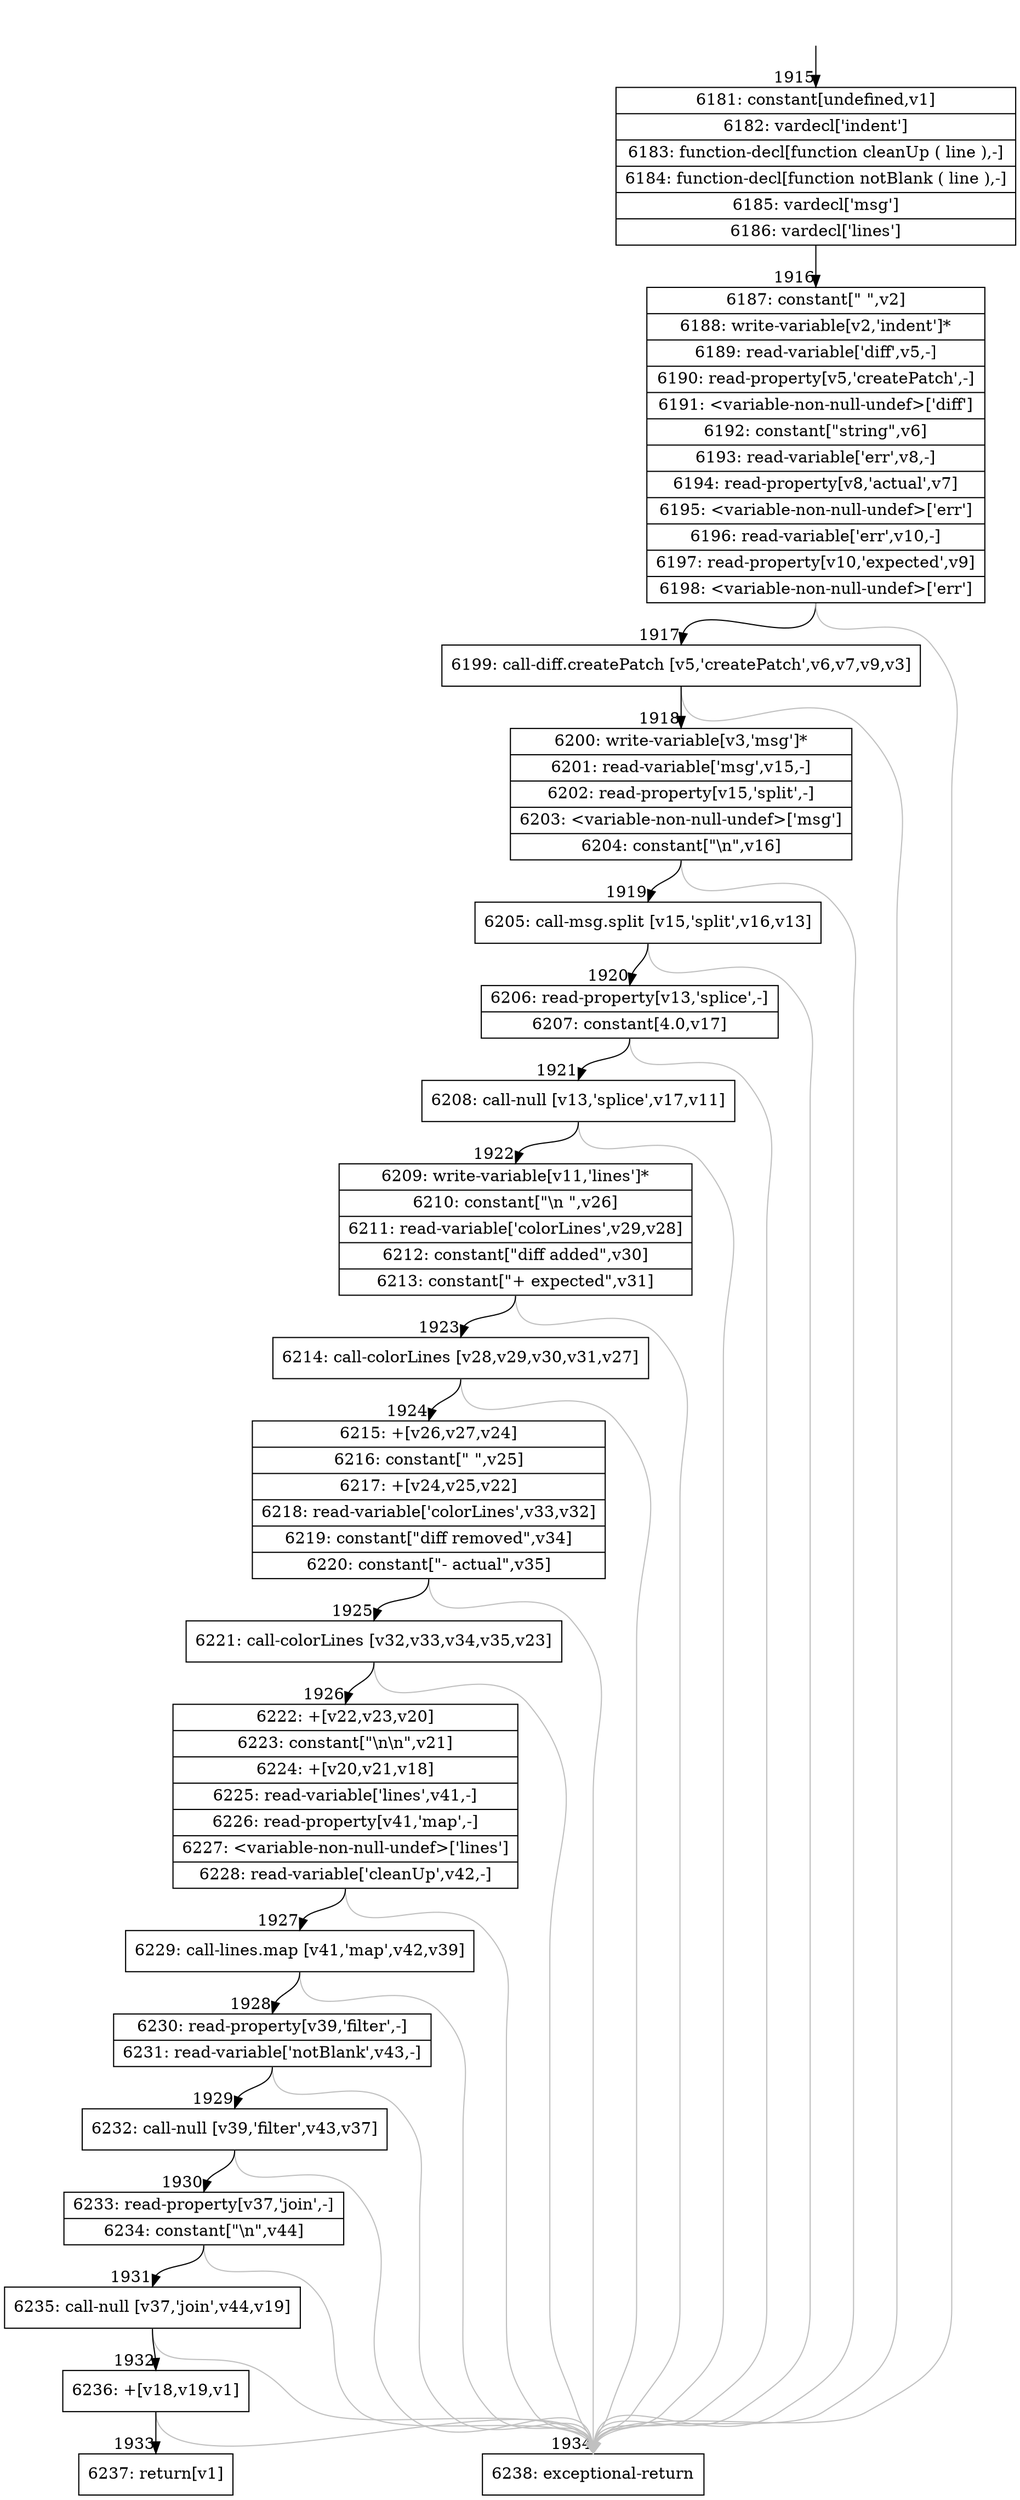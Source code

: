 digraph {
rankdir="TD"
BB_entry172[shape=none,label=""];
BB_entry172 -> BB1915 [tailport=s, headport=n, headlabel="    1915"]
BB1915 [shape=record label="{6181: constant[undefined,v1]|6182: vardecl['indent']|6183: function-decl[function cleanUp ( line ),-]|6184: function-decl[function notBlank ( line ),-]|6185: vardecl['msg']|6186: vardecl['lines']}" ] 
BB1915 -> BB1916 [tailport=s, headport=n, headlabel="      1916"]
BB1916 [shape=record label="{6187: constant[\"      \",v2]|6188: write-variable[v2,'indent']*|6189: read-variable['diff',v5,-]|6190: read-property[v5,'createPatch',-]|6191: \<variable-non-null-undef\>['diff']|6192: constant[\"string\",v6]|6193: read-variable['err',v8,-]|6194: read-property[v8,'actual',v7]|6195: \<variable-non-null-undef\>['err']|6196: read-variable['err',v10,-]|6197: read-property[v10,'expected',v9]|6198: \<variable-non-null-undef\>['err']}" ] 
BB1916 -> BB1917 [tailport=s, headport=n, headlabel="      1917"]
BB1916 -> BB1934 [tailport=s, headport=n, color=gray, headlabel="      1934"]
BB1917 [shape=record label="{6199: call-diff.createPatch [v5,'createPatch',v6,v7,v9,v3]}" ] 
BB1917 -> BB1918 [tailport=s, headport=n, headlabel="      1918"]
BB1917 -> BB1934 [tailport=s, headport=n, color=gray]
BB1918 [shape=record label="{6200: write-variable[v3,'msg']*|6201: read-variable['msg',v15,-]|6202: read-property[v15,'split',-]|6203: \<variable-non-null-undef\>['msg']|6204: constant[\"\\n\",v16]}" ] 
BB1918 -> BB1919 [tailport=s, headport=n, headlabel="      1919"]
BB1918 -> BB1934 [tailport=s, headport=n, color=gray]
BB1919 [shape=record label="{6205: call-msg.split [v15,'split',v16,v13]}" ] 
BB1919 -> BB1920 [tailport=s, headport=n, headlabel="      1920"]
BB1919 -> BB1934 [tailport=s, headport=n, color=gray]
BB1920 [shape=record label="{6206: read-property[v13,'splice',-]|6207: constant[4.0,v17]}" ] 
BB1920 -> BB1921 [tailport=s, headport=n, headlabel="      1921"]
BB1920 -> BB1934 [tailport=s, headport=n, color=gray]
BB1921 [shape=record label="{6208: call-null [v13,'splice',v17,v11]}" ] 
BB1921 -> BB1922 [tailport=s, headport=n, headlabel="      1922"]
BB1921 -> BB1934 [tailport=s, headport=n, color=gray]
BB1922 [shape=record label="{6209: write-variable[v11,'lines']*|6210: constant[\"\\n      \",v26]|6211: read-variable['colorLines',v29,v28]|6212: constant[\"diff added\",v30]|6213: constant[\"+ expected\",v31]}" ] 
BB1922 -> BB1923 [tailport=s, headport=n, headlabel="      1923"]
BB1922 -> BB1934 [tailport=s, headport=n, color=gray]
BB1923 [shape=record label="{6214: call-colorLines [v28,v29,v30,v31,v27]}" ] 
BB1923 -> BB1924 [tailport=s, headport=n, headlabel="      1924"]
BB1923 -> BB1934 [tailport=s, headport=n, color=gray]
BB1924 [shape=record label="{6215: +[v26,v27,v24]|6216: constant[\" \",v25]|6217: +[v24,v25,v22]|6218: read-variable['colorLines',v33,v32]|6219: constant[\"diff removed\",v34]|6220: constant[\"- actual\",v35]}" ] 
BB1924 -> BB1925 [tailport=s, headport=n, headlabel="      1925"]
BB1924 -> BB1934 [tailport=s, headport=n, color=gray]
BB1925 [shape=record label="{6221: call-colorLines [v32,v33,v34,v35,v23]}" ] 
BB1925 -> BB1926 [tailport=s, headport=n, headlabel="      1926"]
BB1925 -> BB1934 [tailport=s, headport=n, color=gray]
BB1926 [shape=record label="{6222: +[v22,v23,v20]|6223: constant[\"\\n\\n\",v21]|6224: +[v20,v21,v18]|6225: read-variable['lines',v41,-]|6226: read-property[v41,'map',-]|6227: \<variable-non-null-undef\>['lines']|6228: read-variable['cleanUp',v42,-]}" ] 
BB1926 -> BB1927 [tailport=s, headport=n, headlabel="      1927"]
BB1926 -> BB1934 [tailport=s, headport=n, color=gray]
BB1927 [shape=record label="{6229: call-lines.map [v41,'map',v42,v39]}" ] 
BB1927 -> BB1928 [tailport=s, headport=n, headlabel="      1928"]
BB1927 -> BB1934 [tailport=s, headport=n, color=gray]
BB1928 [shape=record label="{6230: read-property[v39,'filter',-]|6231: read-variable['notBlank',v43,-]}" ] 
BB1928 -> BB1929 [tailport=s, headport=n, headlabel="      1929"]
BB1928 -> BB1934 [tailport=s, headport=n, color=gray]
BB1929 [shape=record label="{6232: call-null [v39,'filter',v43,v37]}" ] 
BB1929 -> BB1930 [tailport=s, headport=n, headlabel="      1930"]
BB1929 -> BB1934 [tailport=s, headport=n, color=gray]
BB1930 [shape=record label="{6233: read-property[v37,'join',-]|6234: constant[\"\\n\",v44]}" ] 
BB1930 -> BB1931 [tailport=s, headport=n, headlabel="      1931"]
BB1930 -> BB1934 [tailport=s, headport=n, color=gray]
BB1931 [shape=record label="{6235: call-null [v37,'join',v44,v19]}" ] 
BB1931 -> BB1932 [tailport=s, headport=n, headlabel="      1932"]
BB1931 -> BB1934 [tailport=s, headport=n, color=gray]
BB1932 [shape=record label="{6236: +[v18,v19,v1]}" ] 
BB1932 -> BB1933 [tailport=s, headport=n, headlabel="      1933"]
BB1932 -> BB1934 [tailport=s, headport=n, color=gray]
BB1933 [shape=record label="{6237: return[v1]}" ] 
BB1934 [shape=record label="{6238: exceptional-return}" ] 
//#$~ 2391
}
